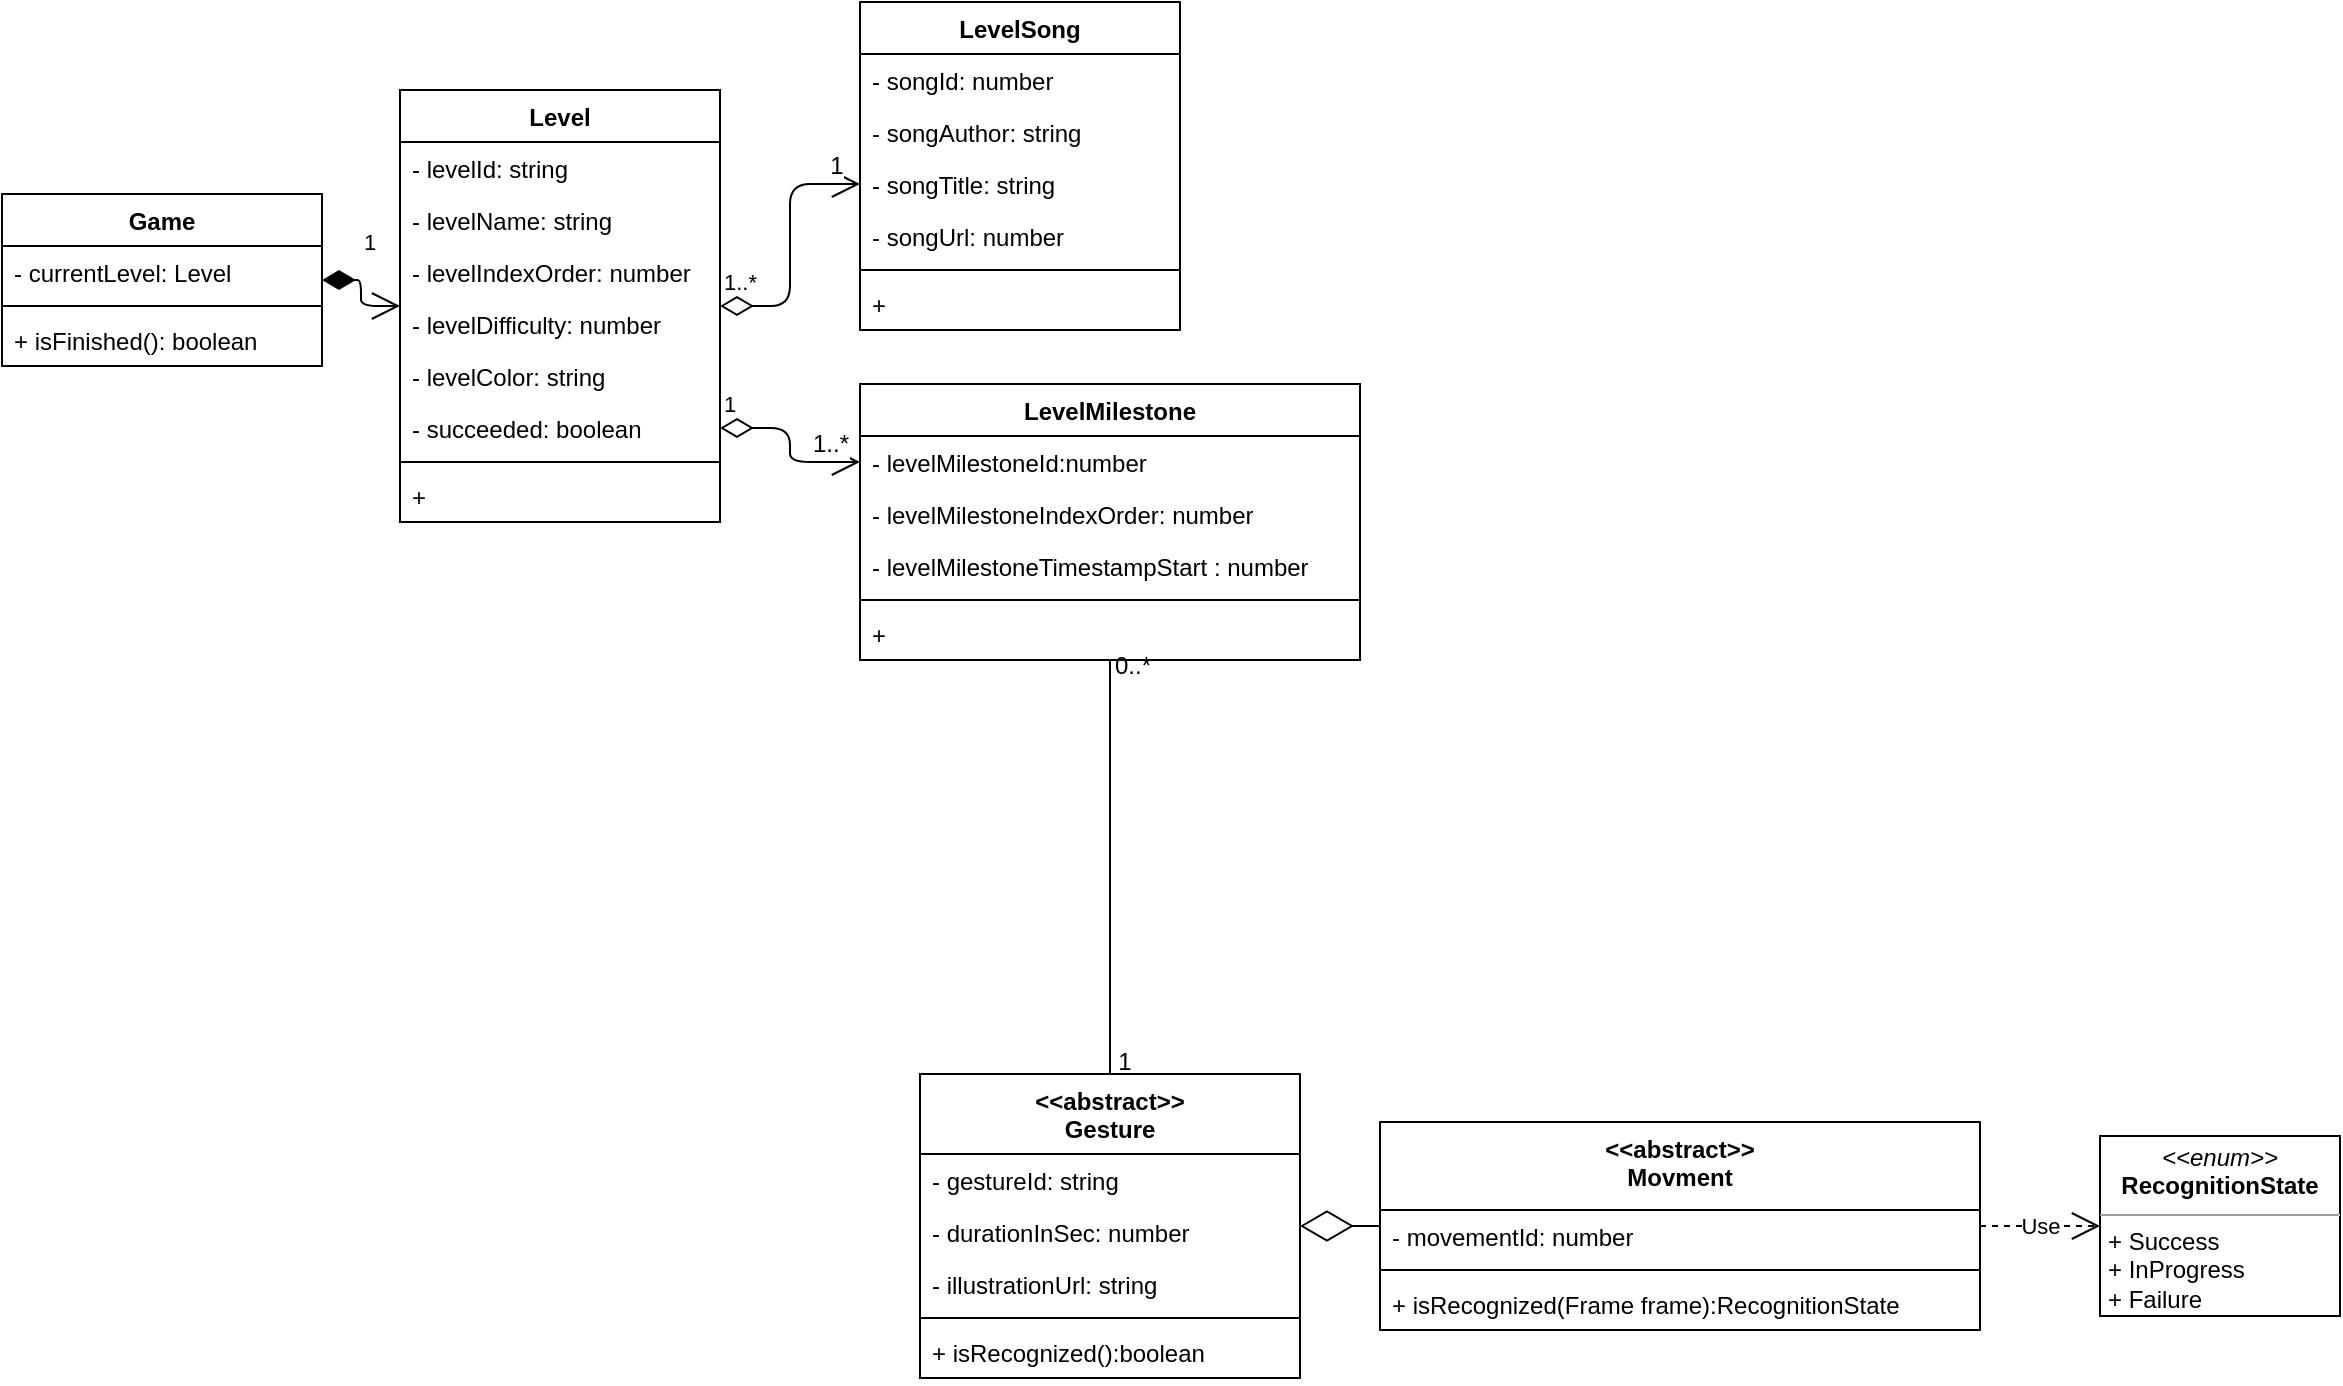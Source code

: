 <mxfile version="12.9.3" type="device"><diagram id="C5RBs43oDa-KdzZeNtuy" name="GesturesHero - Model - Class Diagram"><mxGraphModel dx="2591" dy="822" grid="1" gridSize="10" guides="1" tooltips="1" connect="1" arrows="1" fold="1" page="1" pageScale="1" pageWidth="1169" pageHeight="827" math="0" shadow="0"><root><mxCell id="WIyWlLk6GJQsqaUBKTNV-0"/><mxCell id="WIyWlLk6GJQsqaUBKTNV-1" parent="WIyWlLk6GJQsqaUBKTNV-0"/><mxCell id="sdv_OZgsJ6O1rufpulsu-55" value="1" style="endArrow=open;html=1;endSize=12;startArrow=diamondThin;startSize=14;startFill=1;edgeStyle=orthogonalEdgeStyle;align=left;verticalAlign=bottom;" parent="WIyWlLk6GJQsqaUBKTNV-1" source="sdv_OZgsJ6O1rufpulsu-0" target="sdv_OZgsJ6O1rufpulsu-4" edge="1"><mxGeometry x="-0.294" y="10" relative="1" as="geometry"><mxPoint x="-859" y="20" as="sourcePoint"/><mxPoint x="-569" y="100" as="targetPoint"/><mxPoint as="offset"/></mxGeometry></mxCell><mxCell id="sdv_OZgsJ6O1rufpulsu-56" value="1..*" style="endArrow=open;html=1;endSize=12;startArrow=diamondThin;startSize=14;startFill=0;edgeStyle=orthogonalEdgeStyle;align=left;verticalAlign=bottom;exitX=1;exitY=0.5;exitDx=0;exitDy=0;entryX=0;entryY=0.5;entryDx=0;entryDy=0;" parent="WIyWlLk6GJQsqaUBKTNV-1" source="sdv_OZgsJ6O1rufpulsu-4" target="sdv_OZgsJ6O1rufpulsu-13" edge="1"><mxGeometry x="-1" y="3" relative="1" as="geometry"><mxPoint x="-739" y="130" as="sourcePoint"/><mxPoint x="-579" y="130" as="targetPoint"/></mxGeometry></mxCell><mxCell id="sdv_OZgsJ6O1rufpulsu-57" value="1" style="text;html=1;align=center;verticalAlign=middle;resizable=0;points=[];labelBackgroundColor=#ffffff;" parent="sdv_OZgsJ6O1rufpulsu-56" vertex="1" connectable="0"><mxGeometry x="0.917" y="4" relative="1" as="geometry"><mxPoint x="-6.33" y="-5" as="offset"/></mxGeometry></mxCell><mxCell id="sdv_OZgsJ6O1rufpulsu-58" value="1" style="endArrow=open;html=1;endSize=12;startArrow=diamondThin;startSize=14;startFill=0;edgeStyle=orthogonalEdgeStyle;align=left;verticalAlign=bottom;exitX=1;exitY=0.5;exitDx=0;exitDy=0;entryX=0;entryY=0.5;entryDx=0;entryDy=0;" parent="WIyWlLk6GJQsqaUBKTNV-1" source="sdv_OZgsJ6O1rufpulsu-21" target="sdv_OZgsJ6O1rufpulsu-24" edge="1"><mxGeometry x="-1" y="3" relative="1" as="geometry"><mxPoint x="-769.0" y="179" as="sourcePoint"/><mxPoint x="-599" y="21" as="targetPoint"/></mxGeometry></mxCell><mxCell id="sdv_OZgsJ6O1rufpulsu-59" value="1..*" style="text;html=1;align=center;verticalAlign=middle;resizable=0;points=[];labelBackgroundColor=#ffffff;" parent="sdv_OZgsJ6O1rufpulsu-58" vertex="1" connectable="0"><mxGeometry x="0.917" y="4" relative="1" as="geometry"><mxPoint x="-11.33" y="-5" as="offset"/></mxGeometry></mxCell><mxCell id="sdv_OZgsJ6O1rufpulsu-60" value="&lt;p style=&quot;margin: 0px ; margin-top: 4px ; text-align: center&quot;&gt;&lt;i&gt;&amp;lt;&amp;lt;enum&amp;gt;&amp;gt;&lt;/i&gt;&lt;br&gt;&lt;span style=&quot;text-align: left&quot;&gt;&lt;b&gt;RecognitionState&lt;/b&gt;&lt;/span&gt;&lt;br&gt;&lt;/p&gt;&lt;hr size=&quot;1&quot;&gt;&lt;p style=&quot;margin: 0px ; margin-left: 4px&quot;&gt;+ Success&lt;br&gt;+ InProgress&lt;/p&gt;&lt;p style=&quot;margin: 0px ; margin-left: 4px&quot;&gt;+ Failure&lt;/p&gt;" style="verticalAlign=top;align=left;overflow=fill;fontSize=12;fontFamily=Helvetica;html=1;" parent="WIyWlLk6GJQsqaUBKTNV-1" vertex="1"><mxGeometry x="-120" y="597" width="120" height="90" as="geometry"/></mxCell><mxCell id="sdv_OZgsJ6O1rufpulsu-61" value="Use" style="endArrow=open;endSize=12;dashed=1;html=1;" parent="WIyWlLk6GJQsqaUBKTNV-1" source="sdv_OZgsJ6O1rufpulsu-47" target="sdv_OZgsJ6O1rufpulsu-60" edge="1"><mxGeometry width="160" relative="1" as="geometry"><mxPoint x="-759" y="860" as="sourcePoint"/><mxPoint x="-599" y="860" as="targetPoint"/></mxGeometry></mxCell><mxCell id="sdv_OZgsJ6O1rufpulsu-64" value="" style="endArrow=diamondThin;endFill=0;endSize=24;html=1;" parent="WIyWlLk6GJQsqaUBKTNV-1" source="sdv_OZgsJ6O1rufpulsu-47" target="sdv_OZgsJ6O1rufpulsu-39" edge="1"><mxGeometry width="160" relative="1" as="geometry"><mxPoint x="-689" y="500" as="sourcePoint"/><mxPoint x="-529" y="500" as="targetPoint"/></mxGeometry></mxCell><mxCell id="sdv_OZgsJ6O1rufpulsu-65" value="" style="endArrow=none;html=1;edgeStyle=orthogonalEdgeStyle;" parent="WIyWlLk6GJQsqaUBKTNV-1" source="sdv_OZgsJ6O1rufpulsu-23" target="sdv_OZgsJ6O1rufpulsu-39" edge="1"><mxGeometry relative="1" as="geometry"><mxPoint x="-539" y="480" as="sourcePoint"/><mxPoint x="-379" y="480" as="targetPoint"/></mxGeometry></mxCell><mxCell id="sdv_OZgsJ6O1rufpulsu-68" value="1" style="text;html=1;align=center;verticalAlign=middle;resizable=0;points=[];labelBackgroundColor=#ffffff;" parent="sdv_OZgsJ6O1rufpulsu-65" vertex="1" connectable="0"><mxGeometry x="0.937" relative="1" as="geometry"><mxPoint x="7" as="offset"/></mxGeometry></mxCell><mxCell id="sdv_OZgsJ6O1rufpulsu-69" value="0..*" style="text;html=1;align=center;verticalAlign=middle;resizable=0;points=[];labelBackgroundColor=#ffffff;" parent="sdv_OZgsJ6O1rufpulsu-65" vertex="1" connectable="0"><mxGeometry x="-0.786" y="-10" relative="1" as="geometry"><mxPoint x="21" y="-19.33" as="offset"/></mxGeometry></mxCell><mxCell id="sdv_OZgsJ6O1rufpulsu-0" value="Game" style="swimlane;fontStyle=1;align=center;verticalAlign=top;childLayout=stackLayout;horizontal=1;startSize=26;horizontalStack=0;resizeParent=1;resizeParentMax=0;resizeLast=0;collapsible=1;marginBottom=0;" parent="WIyWlLk6GJQsqaUBKTNV-1" vertex="1"><mxGeometry x="-1169" y="126" width="160" height="86" as="geometry"/></mxCell><mxCell id="sdv_OZgsJ6O1rufpulsu-1" value="- currentLevel: Level" style="text;strokeColor=none;fillColor=none;align=left;verticalAlign=top;spacingLeft=4;spacingRight=4;overflow=hidden;rotatable=0;points=[[0,0.5],[1,0.5]];portConstraint=eastwest;" parent="sdv_OZgsJ6O1rufpulsu-0" vertex="1"><mxGeometry y="26" width="160" height="26" as="geometry"/></mxCell><mxCell id="sdv_OZgsJ6O1rufpulsu-2" value="" style="line;strokeWidth=1;fillColor=none;align=left;verticalAlign=middle;spacingTop=-1;spacingLeft=3;spacingRight=3;rotatable=0;labelPosition=right;points=[];portConstraint=eastwest;" parent="sdv_OZgsJ6O1rufpulsu-0" vertex="1"><mxGeometry y="52" width="160" height="8" as="geometry"/></mxCell><mxCell id="sdv_OZgsJ6O1rufpulsu-3" value="+ isFinished(): boolean" style="text;strokeColor=none;fillColor=none;align=left;verticalAlign=top;spacingLeft=4;spacingRight=4;overflow=hidden;rotatable=0;points=[[0,0.5],[1,0.5]];portConstraint=eastwest;" parent="sdv_OZgsJ6O1rufpulsu-0" vertex="1"><mxGeometry y="60" width="160" height="26" as="geometry"/></mxCell><mxCell id="sdv_OZgsJ6O1rufpulsu-4" value="Level" style="swimlane;fontStyle=1;align=center;verticalAlign=top;childLayout=stackLayout;horizontal=1;startSize=26;horizontalStack=0;resizeParent=1;resizeParentMax=0;resizeLast=0;collapsible=1;marginBottom=0;" parent="WIyWlLk6GJQsqaUBKTNV-1" vertex="1"><mxGeometry x="-970" y="74" width="160" height="216" as="geometry"/></mxCell><mxCell id="sdv_OZgsJ6O1rufpulsu-5" value="- levelId: string" style="text;strokeColor=none;fillColor=none;align=left;verticalAlign=top;spacingLeft=4;spacingRight=4;overflow=hidden;rotatable=0;points=[[0,0.5],[1,0.5]];portConstraint=eastwest;" parent="sdv_OZgsJ6O1rufpulsu-4" vertex="1"><mxGeometry y="26" width="160" height="26" as="geometry"/></mxCell><mxCell id="S-p1guJ8iLZGDJ6Gunke-2" value="- levelName: string" style="text;strokeColor=none;fillColor=none;align=left;verticalAlign=top;spacingLeft=4;spacingRight=4;overflow=hidden;rotatable=0;points=[[0,0.5],[1,0.5]];portConstraint=eastwest;" vertex="1" parent="sdv_OZgsJ6O1rufpulsu-4"><mxGeometry y="52" width="160" height="26" as="geometry"/></mxCell><mxCell id="sdv_OZgsJ6O1rufpulsu-8" value="- levelIndexOrder: number" style="text;strokeColor=none;fillColor=none;align=left;verticalAlign=top;spacingLeft=4;spacingRight=4;overflow=hidden;rotatable=0;points=[[0,0.5],[1,0.5]];portConstraint=eastwest;" parent="sdv_OZgsJ6O1rufpulsu-4" vertex="1"><mxGeometry y="78" width="160" height="26" as="geometry"/></mxCell><mxCell id="sdv_OZgsJ6O1rufpulsu-9" value="- levelDifficulty: number" style="text;strokeColor=none;fillColor=none;align=left;verticalAlign=top;spacingLeft=4;spacingRight=4;overflow=hidden;rotatable=0;points=[[0,0.5],[1,0.5]];portConstraint=eastwest;" parent="sdv_OZgsJ6O1rufpulsu-4" vertex="1"><mxGeometry y="104" width="160" height="26" as="geometry"/></mxCell><mxCell id="sdv_OZgsJ6O1rufpulsu-10" value="- levelColor: string" style="text;strokeColor=none;fillColor=none;align=left;verticalAlign=top;spacingLeft=4;spacingRight=4;overflow=hidden;rotatable=0;points=[[0,0.5],[1,0.5]];portConstraint=eastwest;" parent="sdv_OZgsJ6O1rufpulsu-4" vertex="1"><mxGeometry y="130" width="160" height="26" as="geometry"/></mxCell><mxCell id="sdv_OZgsJ6O1rufpulsu-21" value="- succeeded: boolean" style="text;strokeColor=none;fillColor=none;align=left;verticalAlign=top;spacingLeft=4;spacingRight=4;overflow=hidden;rotatable=0;points=[[0,0.5],[1,0.5]];portConstraint=eastwest;" parent="sdv_OZgsJ6O1rufpulsu-4" vertex="1"><mxGeometry y="156" width="160" height="26" as="geometry"/></mxCell><mxCell id="sdv_OZgsJ6O1rufpulsu-6" value="" style="line;strokeWidth=1;fillColor=none;align=left;verticalAlign=middle;spacingTop=-1;spacingLeft=3;spacingRight=3;rotatable=0;labelPosition=right;points=[];portConstraint=eastwest;" parent="sdv_OZgsJ6O1rufpulsu-4" vertex="1"><mxGeometry y="182" width="160" height="8" as="geometry"/></mxCell><mxCell id="sdv_OZgsJ6O1rufpulsu-7" value="+" style="text;strokeColor=none;fillColor=none;align=left;verticalAlign=top;spacingLeft=4;spacingRight=4;overflow=hidden;rotatable=0;points=[[0,0.5],[1,0.5]];portConstraint=eastwest;" parent="sdv_OZgsJ6O1rufpulsu-4" vertex="1"><mxGeometry y="190" width="160" height="26" as="geometry"/></mxCell><mxCell id="sdv_OZgsJ6O1rufpulsu-11" value="LevelSong" style="swimlane;fontStyle=1;align=center;verticalAlign=top;childLayout=stackLayout;horizontal=1;startSize=26;horizontalStack=0;resizeParent=1;resizeParentMax=0;resizeLast=0;collapsible=1;marginBottom=0;" parent="WIyWlLk6GJQsqaUBKTNV-1" vertex="1"><mxGeometry x="-740" y="30" width="160" height="164" as="geometry"/></mxCell><mxCell id="sdv_OZgsJ6O1rufpulsu-12" value="- songId: number" style="text;strokeColor=none;fillColor=none;align=left;verticalAlign=top;spacingLeft=4;spacingRight=4;overflow=hidden;rotatable=0;points=[[0,0.5],[1,0.5]];portConstraint=eastwest;" parent="sdv_OZgsJ6O1rufpulsu-11" vertex="1"><mxGeometry y="26" width="160" height="26" as="geometry"/></mxCell><mxCell id="sdv_OZgsJ6O1rufpulsu-22" value="- songAuthor: string" style="text;strokeColor=none;fillColor=none;align=left;verticalAlign=top;spacingLeft=4;spacingRight=4;overflow=hidden;rotatable=0;points=[[0,0.5],[1,0.5]];portConstraint=eastwest;" parent="sdv_OZgsJ6O1rufpulsu-11" vertex="1"><mxGeometry y="52" width="160" height="26" as="geometry"/></mxCell><mxCell id="sdv_OZgsJ6O1rufpulsu-13" value="- songTitle: string" style="text;strokeColor=none;fillColor=none;align=left;verticalAlign=top;spacingLeft=4;spacingRight=4;overflow=hidden;rotatable=0;points=[[0,0.5],[1,0.5]];portConstraint=eastwest;" parent="sdv_OZgsJ6O1rufpulsu-11" vertex="1"><mxGeometry y="78" width="160" height="26" as="geometry"/></mxCell><mxCell id="sdv_OZgsJ6O1rufpulsu-14" value="- songUrl: number" style="text;strokeColor=none;fillColor=none;align=left;verticalAlign=top;spacingLeft=4;spacingRight=4;overflow=hidden;rotatable=0;points=[[0,0.5],[1,0.5]];portConstraint=eastwest;" parent="sdv_OZgsJ6O1rufpulsu-11" vertex="1"><mxGeometry y="104" width="160" height="26" as="geometry"/></mxCell><mxCell id="sdv_OZgsJ6O1rufpulsu-16" value="" style="line;strokeWidth=1;fillColor=none;align=left;verticalAlign=middle;spacingTop=-1;spacingLeft=3;spacingRight=3;rotatable=0;labelPosition=right;points=[];portConstraint=eastwest;" parent="sdv_OZgsJ6O1rufpulsu-11" vertex="1"><mxGeometry y="130" width="160" height="8" as="geometry"/></mxCell><mxCell id="sdv_OZgsJ6O1rufpulsu-17" value="+" style="text;strokeColor=none;fillColor=none;align=left;verticalAlign=top;spacingLeft=4;spacingRight=4;overflow=hidden;rotatable=0;points=[[0,0.5],[1,0.5]];portConstraint=eastwest;" parent="sdv_OZgsJ6O1rufpulsu-11" vertex="1"><mxGeometry y="138" width="160" height="26" as="geometry"/></mxCell><mxCell id="sdv_OZgsJ6O1rufpulsu-23" value="LevelMilestone" style="swimlane;fontStyle=1;align=center;verticalAlign=top;childLayout=stackLayout;horizontal=1;startSize=26;horizontalStack=0;resizeParent=1;resizeParentMax=0;resizeLast=0;collapsible=1;marginBottom=0;" parent="WIyWlLk6GJQsqaUBKTNV-1" vertex="1"><mxGeometry x="-740" y="221" width="250" height="138" as="geometry"/></mxCell><mxCell id="sdv_OZgsJ6O1rufpulsu-24" value="- levelMilestoneId:number" style="text;strokeColor=none;fillColor=none;align=left;verticalAlign=top;spacingLeft=4;spacingRight=4;overflow=hidden;rotatable=0;points=[[0,0.5],[1,0.5]];portConstraint=eastwest;" parent="sdv_OZgsJ6O1rufpulsu-23" vertex="1"><mxGeometry y="26" width="250" height="26" as="geometry"/></mxCell><mxCell id="sdv_OZgsJ6O1rufpulsu-26" value="- levelMilestoneIndexOrder: number" style="text;strokeColor=none;fillColor=none;align=left;verticalAlign=top;spacingLeft=4;spacingRight=4;overflow=hidden;rotatable=0;points=[[0,0.5],[1,0.5]];portConstraint=eastwest;" parent="sdv_OZgsJ6O1rufpulsu-23" vertex="1"><mxGeometry y="52" width="250" height="26" as="geometry"/></mxCell><mxCell id="sdv_OZgsJ6O1rufpulsu-30" value="- levelMilestoneTimestampStart : number" style="text;strokeColor=none;fillColor=none;align=left;verticalAlign=top;spacingLeft=4;spacingRight=4;overflow=hidden;rotatable=0;points=[[0,0.5],[1,0.5]];portConstraint=eastwest;" parent="sdv_OZgsJ6O1rufpulsu-23" vertex="1"><mxGeometry y="78" width="250" height="26" as="geometry"/></mxCell><mxCell id="sdv_OZgsJ6O1rufpulsu-28" value="" style="line;strokeWidth=1;fillColor=none;align=left;verticalAlign=middle;spacingTop=-1;spacingLeft=3;spacingRight=3;rotatable=0;labelPosition=right;points=[];portConstraint=eastwest;" parent="sdv_OZgsJ6O1rufpulsu-23" vertex="1"><mxGeometry y="104" width="250" height="8" as="geometry"/></mxCell><mxCell id="sdv_OZgsJ6O1rufpulsu-29" value="+" style="text;strokeColor=none;fillColor=none;align=left;verticalAlign=top;spacingLeft=4;spacingRight=4;overflow=hidden;rotatable=0;points=[[0,0.5],[1,0.5]];portConstraint=eastwest;" parent="sdv_OZgsJ6O1rufpulsu-23" vertex="1"><mxGeometry y="112" width="250" height="26" as="geometry"/></mxCell><mxCell id="sdv_OZgsJ6O1rufpulsu-39" value="&lt;&lt;abstract&gt;&gt;&#10;Gesture" style="swimlane;fontStyle=1;align=center;verticalAlign=top;childLayout=stackLayout;horizontal=1;startSize=40;horizontalStack=0;resizeParent=1;resizeParentMax=0;resizeLast=0;collapsible=1;marginBottom=0;" parent="WIyWlLk6GJQsqaUBKTNV-1" vertex="1"><mxGeometry x="-710" y="566" width="190" height="152" as="geometry"/></mxCell><mxCell id="sdv_OZgsJ6O1rufpulsu-41" value="- gestureId: string" style="text;strokeColor=none;fillColor=none;align=left;verticalAlign=top;spacingLeft=4;spacingRight=4;overflow=hidden;rotatable=0;points=[[0,0.5],[1,0.5]];portConstraint=eastwest;" parent="sdv_OZgsJ6O1rufpulsu-39" vertex="1"><mxGeometry y="40" width="190" height="26" as="geometry"/></mxCell><mxCell id="sdv_OZgsJ6O1rufpulsu-63" value="- durationInSec: number" style="text;strokeColor=none;fillColor=none;align=left;verticalAlign=top;spacingLeft=4;spacingRight=4;overflow=hidden;rotatable=0;points=[[0,0.5],[1,0.5]];portConstraint=eastwest;" parent="sdv_OZgsJ6O1rufpulsu-39" vertex="1"><mxGeometry y="66" width="190" height="26" as="geometry"/></mxCell><mxCell id="sdv_OZgsJ6O1rufpulsu-42" value="- illustrationUrl: string" style="text;strokeColor=none;fillColor=none;align=left;verticalAlign=top;spacingLeft=4;spacingRight=4;overflow=hidden;rotatable=0;points=[[0,0.5],[1,0.5]];portConstraint=eastwest;" parent="sdv_OZgsJ6O1rufpulsu-39" vertex="1"><mxGeometry y="92" width="190" height="26" as="geometry"/></mxCell><mxCell id="sdv_OZgsJ6O1rufpulsu-45" value="" style="line;strokeWidth=1;fillColor=none;align=left;verticalAlign=middle;spacingTop=-1;spacingLeft=3;spacingRight=3;rotatable=0;labelPosition=right;points=[];portConstraint=eastwest;" parent="sdv_OZgsJ6O1rufpulsu-39" vertex="1"><mxGeometry y="118" width="190" height="8" as="geometry"/></mxCell><mxCell id="sdv_OZgsJ6O1rufpulsu-46" value="+ isRecognized():boolean" style="text;strokeColor=none;fillColor=none;align=left;verticalAlign=top;spacingLeft=4;spacingRight=4;overflow=hidden;rotatable=0;points=[[0,0.5],[1,0.5]];portConstraint=eastwest;" parent="sdv_OZgsJ6O1rufpulsu-39" vertex="1"><mxGeometry y="126" width="190" height="26" as="geometry"/></mxCell><mxCell id="sdv_OZgsJ6O1rufpulsu-47" value="&lt;&lt;abstract&gt;&gt;&#10;Movment" style="swimlane;fontStyle=1;align=center;verticalAlign=top;childLayout=stackLayout;horizontal=1;startSize=44;horizontalStack=0;resizeParent=1;resizeParentMax=0;resizeLast=0;collapsible=1;marginBottom=0;" parent="WIyWlLk6GJQsqaUBKTNV-1" vertex="1"><mxGeometry x="-480" y="590" width="300" height="104" as="geometry"/></mxCell><mxCell id="sdv_OZgsJ6O1rufpulsu-48" value="- movementId: number" style="text;strokeColor=none;fillColor=none;align=left;verticalAlign=top;spacingLeft=4;spacingRight=4;overflow=hidden;rotatable=0;points=[[0,0.5],[1,0.5]];portConstraint=eastwest;" parent="sdv_OZgsJ6O1rufpulsu-47" vertex="1"><mxGeometry y="44" width="300" height="26" as="geometry"/></mxCell><mxCell id="sdv_OZgsJ6O1rufpulsu-53" value="" style="line;strokeWidth=1;fillColor=none;align=left;verticalAlign=middle;spacingTop=-1;spacingLeft=3;spacingRight=3;rotatable=0;labelPosition=right;points=[];portConstraint=eastwest;" parent="sdv_OZgsJ6O1rufpulsu-47" vertex="1"><mxGeometry y="70" width="300" height="8" as="geometry"/></mxCell><mxCell id="sdv_OZgsJ6O1rufpulsu-54" value="+ isRecognized(Frame frame):RecognitionState" style="text;strokeColor=none;fillColor=none;align=left;verticalAlign=top;spacingLeft=4;spacingRight=4;overflow=hidden;rotatable=0;points=[[0,0.5],[1,0.5]];portConstraint=eastwest;" parent="sdv_OZgsJ6O1rufpulsu-47" vertex="1"><mxGeometry y="78" width="300" height="26" as="geometry"/></mxCell></root></mxGraphModel></diagram></mxfile>